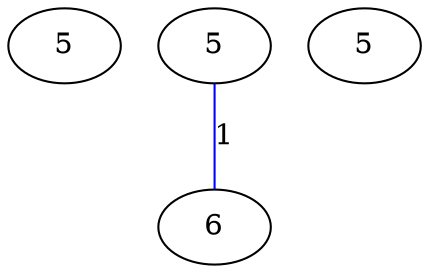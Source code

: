 graph G {
	0 [label="5"];
	1 [label="5"];
	2 [label="6"];
	3 [label="5"];
	1 -- 2 [label="1", color=blue];
}